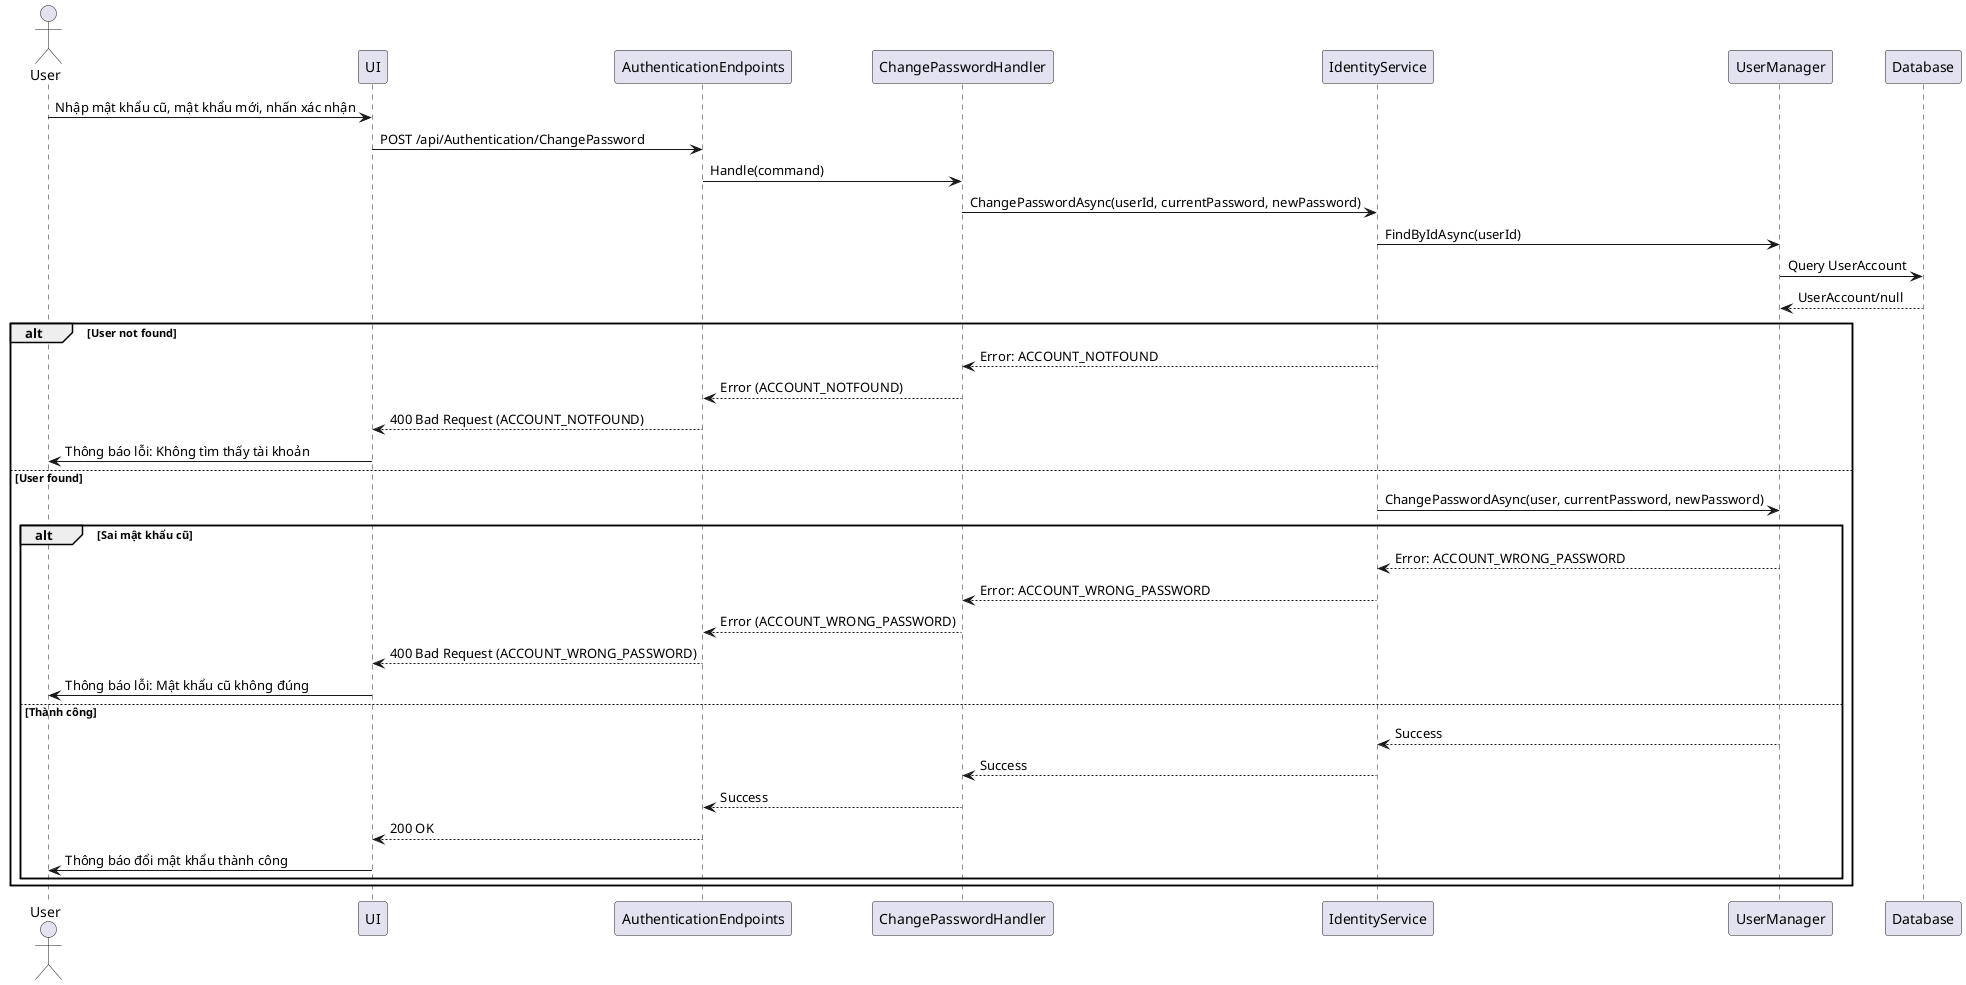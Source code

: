 @startuml
actor User
participant UI
participant AuthenticationEndpoints
participant ChangePasswordHandler
participant IdentityService
participant UserManager
participant Database

User -> UI : Nhập mật khẩu cũ, mật khẩu mới, nhấn xác nhận
UI -> AuthenticationEndpoints : POST /api/Authentication/ChangePassword
AuthenticationEndpoints -> ChangePasswordHandler : Handle(command)
ChangePasswordHandler -> IdentityService : ChangePasswordAsync(userId, currentPassword, newPassword)
IdentityService -> UserManager : FindByIdAsync(userId)
UserManager -> Database : Query UserAccount
Database --> UserManager : UserAccount/null
alt User not found
    IdentityService --> ChangePasswordHandler : Error: ACCOUNT_NOTFOUND
    ChangePasswordHandler --> AuthenticationEndpoints : Error (ACCOUNT_NOTFOUND)
    AuthenticationEndpoints --> UI : 400 Bad Request (ACCOUNT_NOTFOUND)
    UI -> User : Thông báo lỗi: Không tìm thấy tài khoản
else User found
    IdentityService -> UserManager : ChangePasswordAsync(user, currentPassword, newPassword)
    alt Sai mật khẩu cũ
        UserManager --> IdentityService : Error: ACCOUNT_WRONG_PASSWORD
        IdentityService --> ChangePasswordHandler : Error: ACCOUNT_WRONG_PASSWORD
        ChangePasswordHandler --> AuthenticationEndpoints : Error (ACCOUNT_WRONG_PASSWORD)
        AuthenticationEndpoints --> UI : 400 Bad Request (ACCOUNT_WRONG_PASSWORD)
        UI -> User : Thông báo lỗi: Mật khẩu cũ không đúng
    else Thành công
        UserManager --> IdentityService : Success
        IdentityService --> ChangePasswordHandler : Success
        ChangePasswordHandler --> AuthenticationEndpoints : Success
        AuthenticationEndpoints --> UI : 200 OK
        UI -> User : Thông báo đổi mật khẩu thành công
    end
end
@enduml